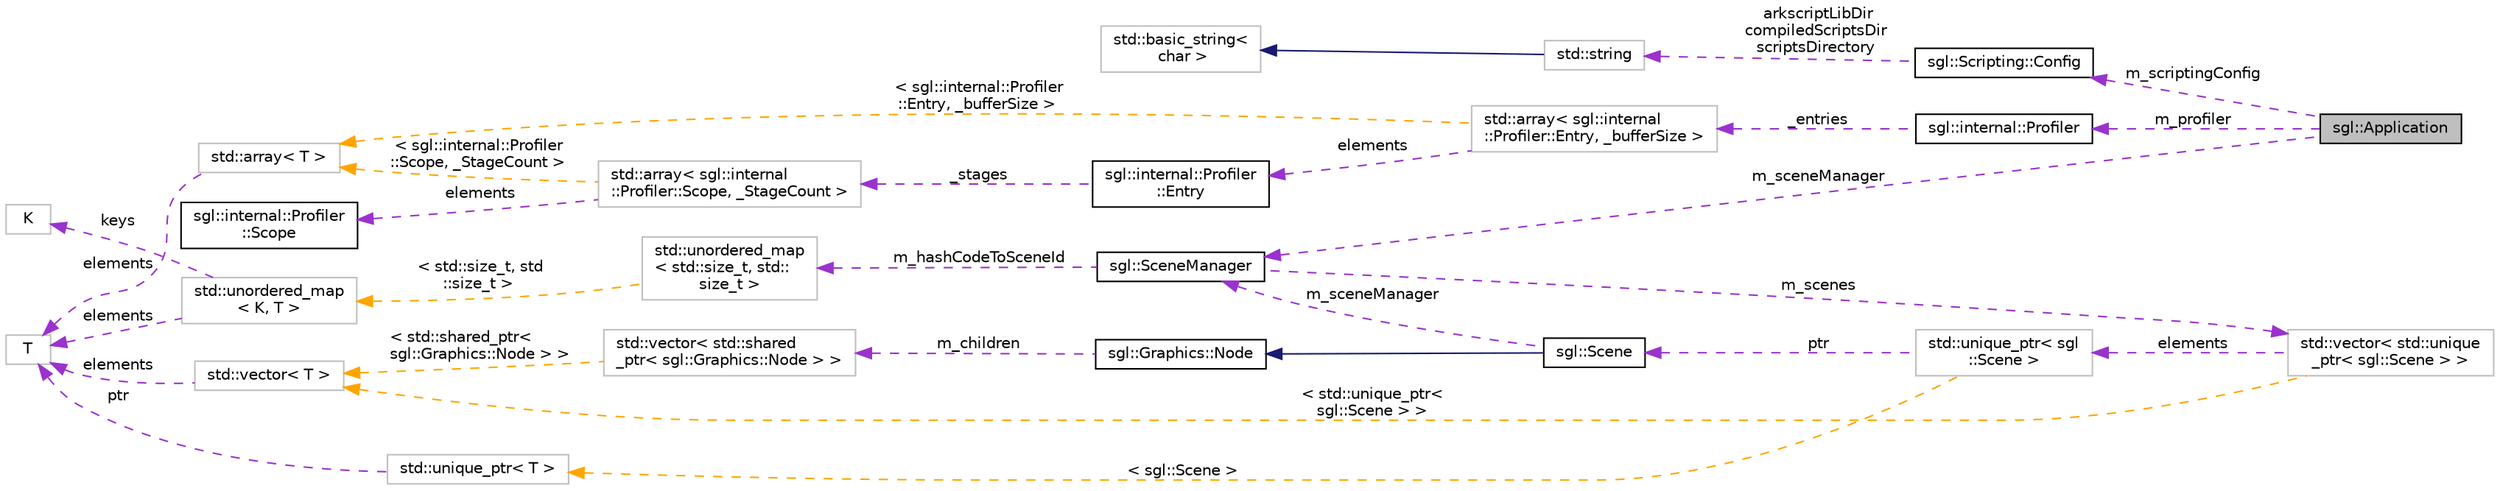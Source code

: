 digraph "sgl::Application"
{
 // INTERACTIVE_SVG=YES
  edge [fontname="Helvetica",fontsize="10",labelfontname="Helvetica",labelfontsize="10"];
  node [fontname="Helvetica",fontsize="10",shape=record];
  rankdir="LR";
  Node1 [label="sgl::Application",height=0.2,width=0.4,color="black", fillcolor="grey75", style="filled", fontcolor="black"];
  Node2 -> Node1 [dir="back",color="darkorchid3",fontsize="10",style="dashed",label=" m_sceneManager" ,fontname="Helvetica"];
  Node2 [label="sgl::SceneManager",height=0.2,width=0.4,color="black", fillcolor="white", style="filled",URL="$de/dd2/classsgl_1_1SceneManager.html",tooltip="Scene manager, in charge of creating, handling and destroying scenes. "];
  Node3 -> Node2 [dir="back",color="darkorchid3",fontsize="10",style="dashed",label=" m_hashCodeToSceneId" ,fontname="Helvetica"];
  Node3 [label="std::unordered_map\l\< std::size_t, std::\lsize_t \>",height=0.2,width=0.4,color="grey75", fillcolor="white", style="filled"];
  Node4 -> Node3 [dir="back",color="orange",fontsize="10",style="dashed",label=" \< std::size_t, std\l::size_t \>" ,fontname="Helvetica"];
  Node4 [label="std::unordered_map\l\< K, T \>",height=0.2,width=0.4,color="grey75", fillcolor="white", style="filled",tooltip="STL class. "];
  Node5 -> Node4 [dir="back",color="darkorchid3",fontsize="10",style="dashed",label=" keys" ,fontname="Helvetica"];
  Node5 [label="K",height=0.2,width=0.4,color="grey75", fillcolor="white", style="filled"];
  Node6 -> Node4 [dir="back",color="darkorchid3",fontsize="10",style="dashed",label=" elements" ,fontname="Helvetica"];
  Node6 [label="T",height=0.2,width=0.4,color="grey75", fillcolor="white", style="filled"];
  Node7 -> Node2 [dir="back",color="darkorchid3",fontsize="10",style="dashed",label=" m_scenes" ,fontname="Helvetica"];
  Node7 [label="std::vector\< std::unique\l_ptr\< sgl::Scene \> \>",height=0.2,width=0.4,color="grey75", fillcolor="white", style="filled"];
  Node8 -> Node7 [dir="back",color="darkorchid3",fontsize="10",style="dashed",label=" elements" ,fontname="Helvetica"];
  Node8 [label="std::unique_ptr\< sgl\l::Scene \>",height=0.2,width=0.4,color="grey75", fillcolor="white", style="filled"];
  Node9 -> Node8 [dir="back",color="darkorchid3",fontsize="10",style="dashed",label=" ptr" ,fontname="Helvetica"];
  Node9 [label="sgl::Scene",height=0.2,width=0.4,color="black", fillcolor="white", style="filled",URL="$d8/dcf/classsgl_1_1Scene.html",tooltip="Base class which every user scene must derive from. "];
  Node10 -> Node9 [dir="back",color="midnightblue",fontsize="10",style="solid",fontname="Helvetica"];
  Node10 [label="sgl::Graphics::Node",height=0.2,width=0.4,color="black", fillcolor="white", style="filled",URL="$dc/dee/classsgl_1_1Graphics_1_1Node.html",tooltip="Abstract base class for a scene graph node. "];
  Node11 -> Node10 [dir="back",color="darkorchid3",fontsize="10",style="dashed",label=" m_children" ,fontname="Helvetica"];
  Node11 [label="std::vector\< std::shared\l_ptr\< sgl::Graphics::Node \> \>",height=0.2,width=0.4,color="grey75", fillcolor="white", style="filled"];
  Node12 -> Node11 [dir="back",color="orange",fontsize="10",style="dashed",label=" \< std::shared_ptr\<\l sgl::Graphics::Node \> \>" ,fontname="Helvetica"];
  Node12 [label="std::vector\< T \>",height=0.2,width=0.4,color="grey75", fillcolor="white", style="filled",tooltip="STL class. "];
  Node6 -> Node12 [dir="back",color="darkorchid3",fontsize="10",style="dashed",label=" elements" ,fontname="Helvetica"];
  Node2 -> Node9 [dir="back",color="darkorchid3",fontsize="10",style="dashed",label=" m_sceneManager" ,fontname="Helvetica"];
  Node13 -> Node8 [dir="back",color="orange",fontsize="10",style="dashed",label=" \< sgl::Scene \>" ,fontname="Helvetica"];
  Node13 [label="std::unique_ptr\< T \>",height=0.2,width=0.4,color="grey75", fillcolor="white", style="filled",tooltip="STL class. "];
  Node6 -> Node13 [dir="back",color="darkorchid3",fontsize="10",style="dashed",label=" ptr" ,fontname="Helvetica"];
  Node12 -> Node7 [dir="back",color="orange",fontsize="10",style="dashed",label=" \< std::unique_ptr\<\l sgl::Scene \> \>" ,fontname="Helvetica"];
  Node14 -> Node1 [dir="back",color="darkorchid3",fontsize="10",style="dashed",label=" m_scriptingConfig" ,fontname="Helvetica"];
  Node14 [label="sgl::Scripting::Config",height=0.2,width=0.4,color="black", fillcolor="white", style="filled",URL="$d3/dcc/structsgl_1_1Scripting_1_1Config.html",tooltip="Host the scripting engine configuration. "];
  Node15 -> Node14 [dir="back",color="darkorchid3",fontsize="10",style="dashed",label=" arkscriptLibDir\ncompiledScriptsDir\nscriptsDirectory" ,fontname="Helvetica"];
  Node15 [label="std::string",height=0.2,width=0.4,color="grey75", fillcolor="white", style="filled",tooltip="STL class. "];
  Node16 -> Node15 [dir="back",color="midnightblue",fontsize="10",style="solid",fontname="Helvetica"];
  Node16 [label="std::basic_string\<\l char \>",height=0.2,width=0.4,color="grey75", fillcolor="white", style="filled",tooltip="STL class. "];
  Node17 -> Node1 [dir="back",color="darkorchid3",fontsize="10",style="dashed",label=" m_profiler" ,fontname="Helvetica"];
  Node17 [label="sgl::internal::Profiler",height=0.2,width=0.4,color="black", fillcolor="white", style="filled",URL="$d6/d13/classsgl_1_1internal_1_1Profiler.html",tooltip="Profiler used to display the time spent in each section of the application. "];
  Node18 -> Node17 [dir="back",color="darkorchid3",fontsize="10",style="dashed",label=" _entries" ,fontname="Helvetica"];
  Node18 [label="std::array\< sgl::internal\l::Profiler::Entry, _bufferSize \>",height=0.2,width=0.4,color="grey75", fillcolor="white", style="filled"];
  Node19 -> Node18 [dir="back",color="darkorchid3",fontsize="10",style="dashed",label=" elements" ,fontname="Helvetica"];
  Node19 [label="sgl::internal::Profiler\l::Entry",height=0.2,width=0.4,color="black", fillcolor="white", style="filled",URL="$de/d66/structsgl_1_1internal_1_1Profiler_1_1Entry.html"];
  Node20 -> Node19 [dir="back",color="darkorchid3",fontsize="10",style="dashed",label=" _stages" ,fontname="Helvetica"];
  Node20 [label="std::array\< sgl::internal\l::Profiler::Scope, _StageCount \>",height=0.2,width=0.4,color="grey75", fillcolor="white", style="filled"];
  Node21 -> Node20 [dir="back",color="darkorchid3",fontsize="10",style="dashed",label=" elements" ,fontname="Helvetica"];
  Node21 [label="sgl::internal::Profiler\l::Scope",height=0.2,width=0.4,color="black", fillcolor="white", style="filled",URL="$d2/d0d/structsgl_1_1internal_1_1Profiler_1_1Scope.html"];
  Node22 -> Node20 [dir="back",color="orange",fontsize="10",style="dashed",label=" \< sgl::internal::Profiler\l::Scope, _StageCount \>" ,fontname="Helvetica"];
  Node22 [label="std::array\< T \>",height=0.2,width=0.4,color="grey75", fillcolor="white", style="filled",tooltip="STL class. "];
  Node6 -> Node22 [dir="back",color="darkorchid3",fontsize="10",style="dashed",label=" elements" ,fontname="Helvetica"];
  Node22 -> Node18 [dir="back",color="orange",fontsize="10",style="dashed",label=" \< sgl::internal::Profiler\l::Entry, _bufferSize \>" ,fontname="Helvetica"];
}
